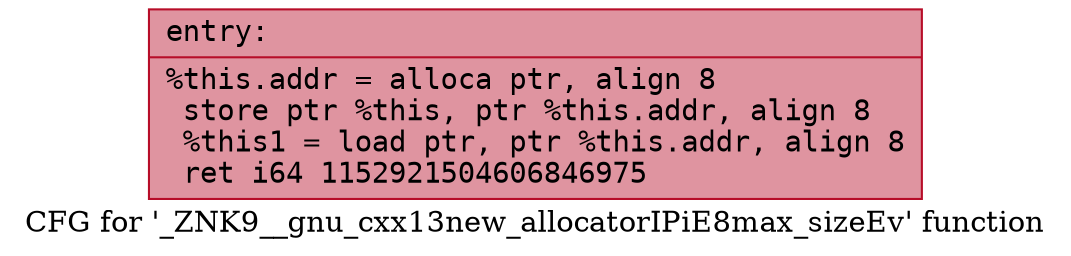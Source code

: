 digraph "CFG for '_ZNK9__gnu_cxx13new_allocatorIPiE8max_sizeEv' function" {
	label="CFG for '_ZNK9__gnu_cxx13new_allocatorIPiE8max_sizeEv' function";

	Node0x56285ad65c20 [shape=record,color="#b70d28ff", style=filled, fillcolor="#b70d2870" fontname="Courier",label="{entry:\l|  %this.addr = alloca ptr, align 8\l  store ptr %this, ptr %this.addr, align 8\l  %this1 = load ptr, ptr %this.addr, align 8\l  ret i64 1152921504606846975\l}"];
}
